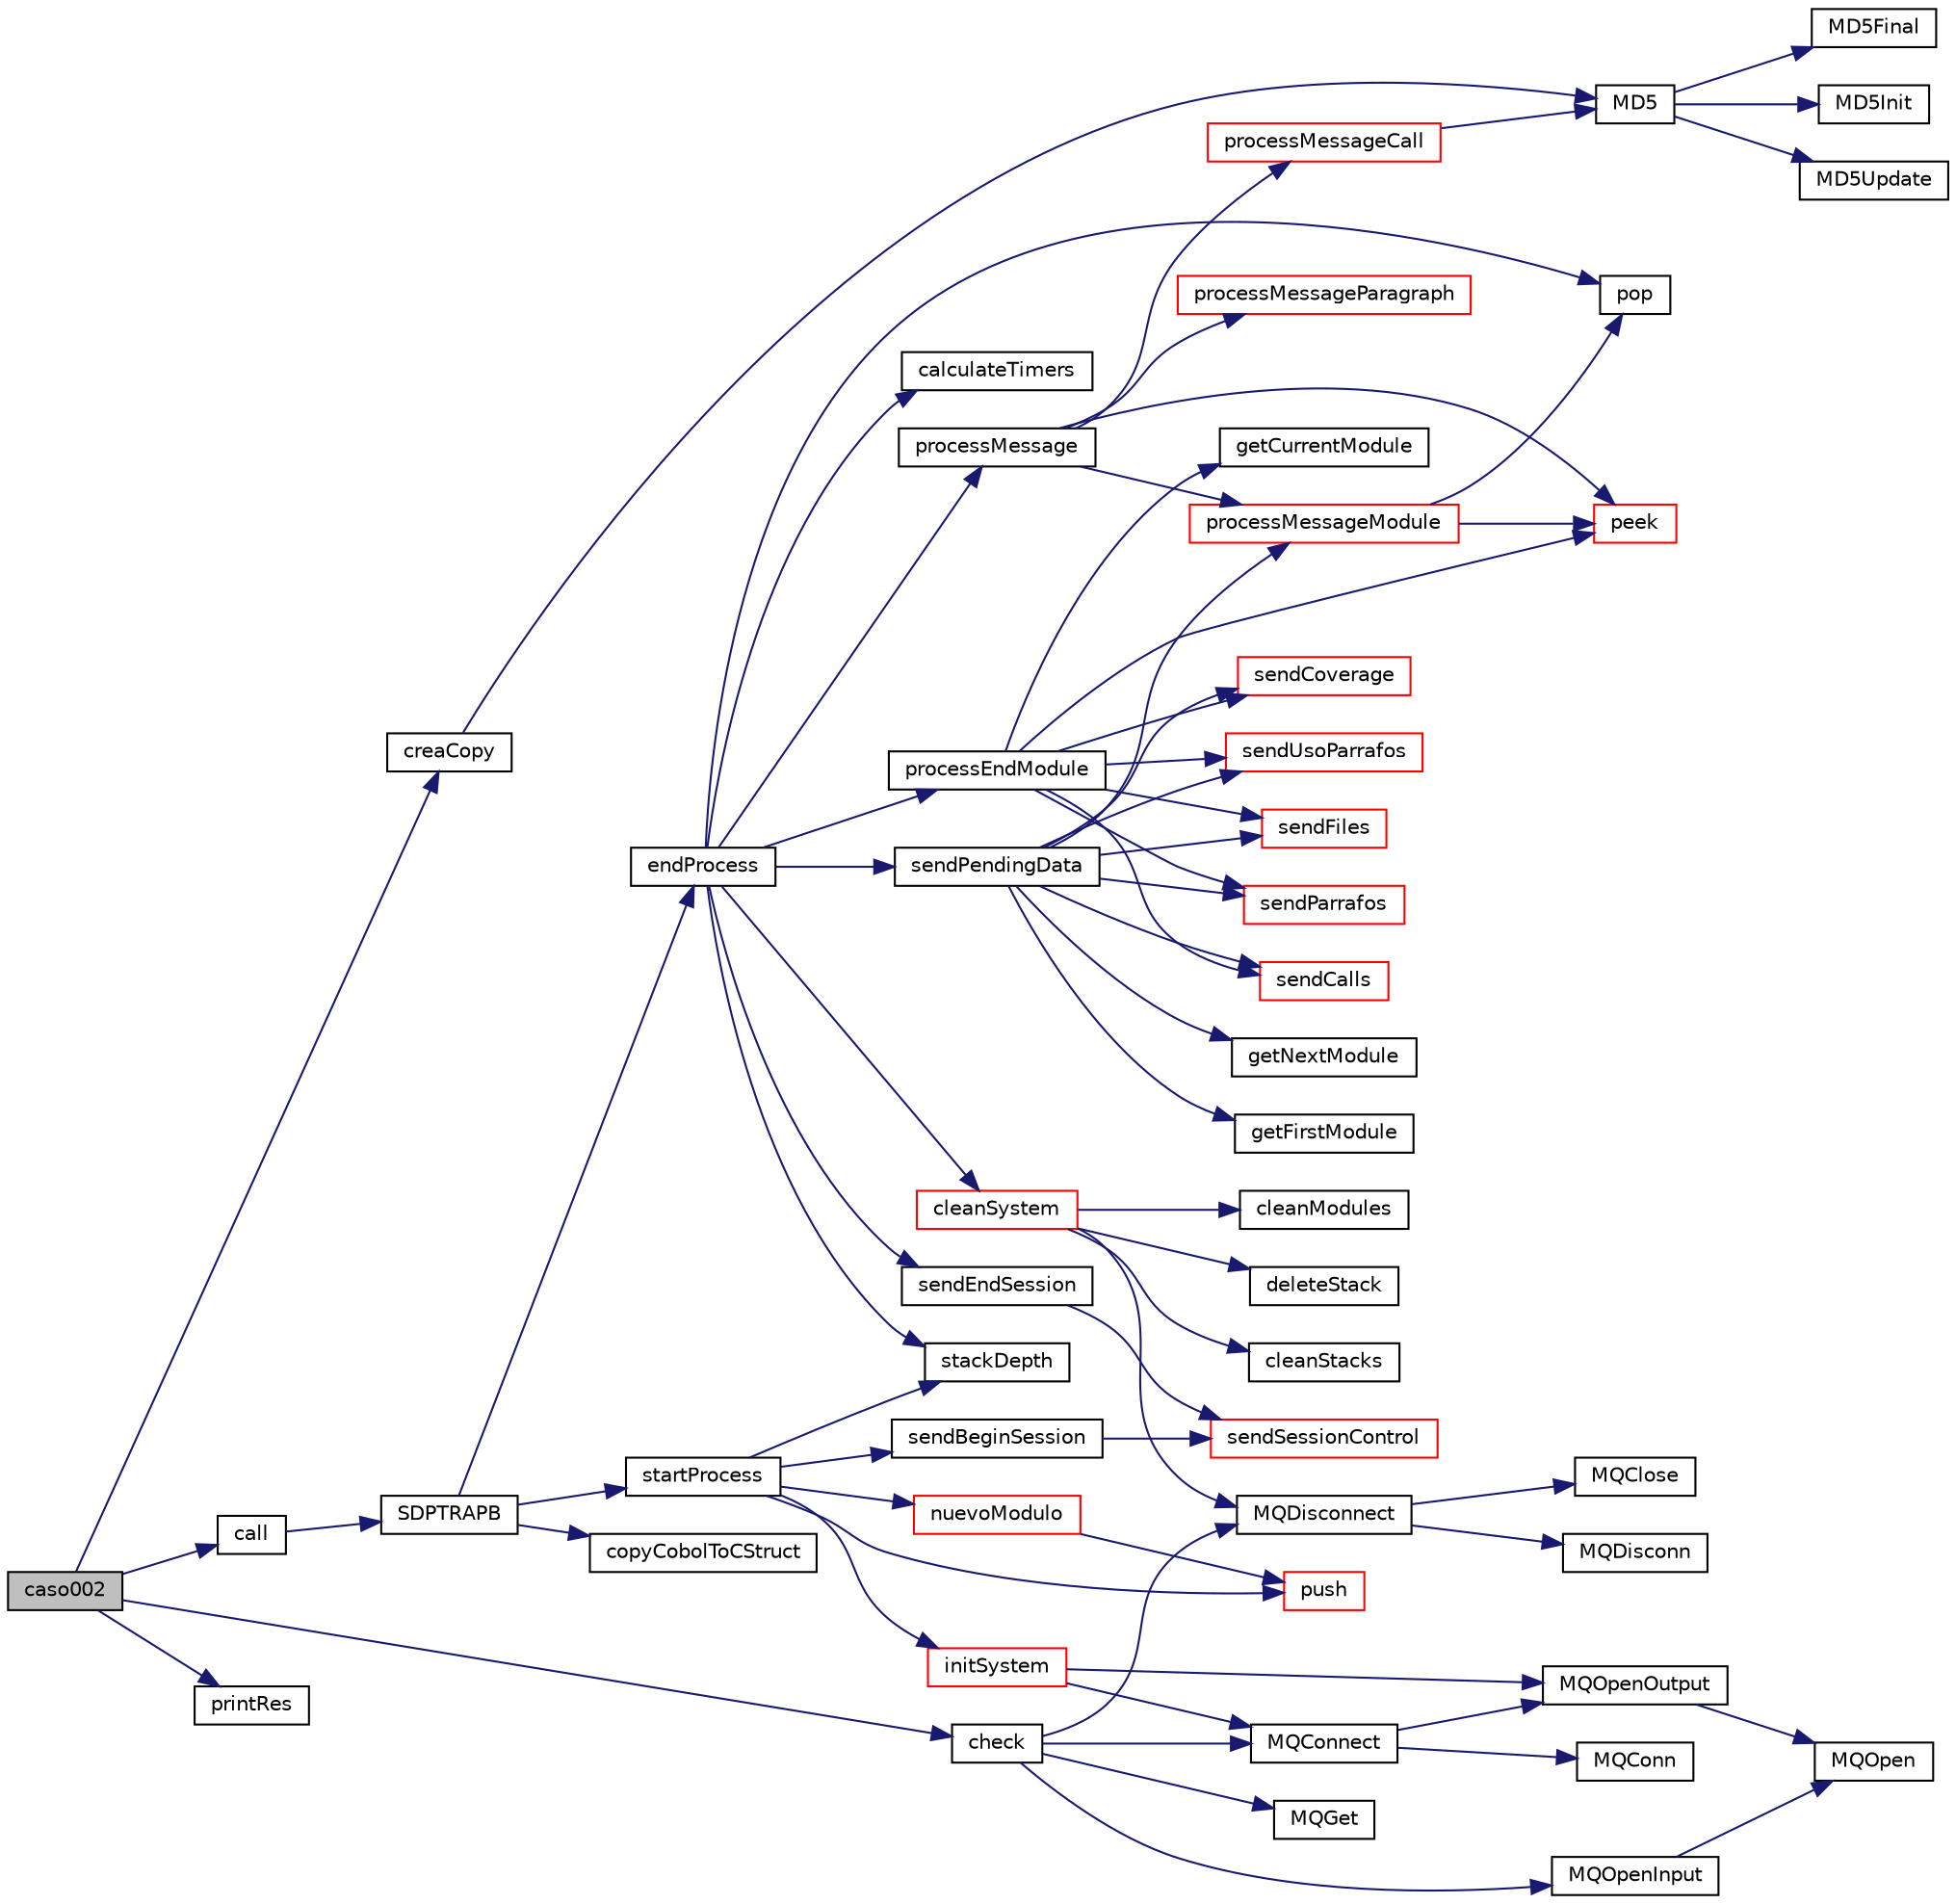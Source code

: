 digraph "caso002"
{
  edge [fontname="Helvetica",fontsize="10",labelfontname="Helvetica",labelfontsize="10"];
  node [fontname="Helvetica",fontsize="10",shape=record];
  rankdir="LR";
  Node1 [label="caso002",height=0.2,width=0.4,color="black", fillcolor="grey75", style="filled", fontcolor="black"];
  Node1 -> Node2 [color="midnightblue",fontsize="10",style="solid",fontname="Helvetica"];
  Node2 [label="creaCopy",height=0.2,width=0.4,color="black", fillcolor="white", style="filled",URL="$tst_functions_8c.html#af1c72887284ee2f2a9da6ed8fabbec93"];
  Node2 -> Node3 [color="midnightblue",fontsize="10",style="solid",fontname="Helvetica"];
  Node3 [label="MD5",height=0.2,width=0.4,color="black", fillcolor="white", style="filled",URL="$md5_8c.html#aa75a1419e565ea619428681420b59179"];
  Node3 -> Node4 [color="midnightblue",fontsize="10",style="solid",fontname="Helvetica"];
  Node4 [label="MD5Init",height=0.2,width=0.4,color="black", fillcolor="white", style="filled",URL="$md5_8c.html#acd7a26c7e6acb681ee336bfbc86e72bf"];
  Node3 -> Node5 [color="midnightblue",fontsize="10",style="solid",fontname="Helvetica"];
  Node5 [label="MD5Update",height=0.2,width=0.4,color="black", fillcolor="white", style="filled",URL="$md5_8c.html#aaa4f37af92ea5ca0e1281749421d4723"];
  Node3 -> Node6 [color="midnightblue",fontsize="10",style="solid",fontname="Helvetica"];
  Node6 [label="MD5Final",height=0.2,width=0.4,color="black", fillcolor="white", style="filled",URL="$md5_8c.html#afdf5d50df301891446e41c45eda5904d"];
  Node1 -> Node7 [color="midnightblue",fontsize="10",style="solid",fontname="Helvetica"];
  Node7 [label="call",height=0.2,width=0.4,color="black", fillcolor="white", style="filled",URL="$tst_functions_8c.html#ad404106300a4eba7630fc7a2b62dbd2e"];
  Node7 -> Node8 [color="midnightblue",fontsize="10",style="solid",fontname="Helvetica"];
  Node8 [label="SDPTRAPB",height=0.2,width=0.4,color="black", fillcolor="white", style="filled",URL="$_s_d_p_t_r_a_p_b_8c.html#ae94cd489111188c3ccda942c856494f2"];
  Node8 -> Node9 [color="midnightblue",fontsize="10",style="solid",fontname="Helvetica"];
  Node9 [label="copyCobolToCStruct",height=0.2,width=0.4,color="black", fillcolor="white", style="filled",URL="$cob2c_8c.html#a7b6a88dac211a2521b42d23d3080c09d"];
  Node8 -> Node10 [color="midnightblue",fontsize="10",style="solid",fontname="Helvetica"];
  Node10 [label="endProcess",height=0.2,width=0.4,color="black", fillcolor="white", style="filled",URL="$_s_d_p_t_r_a_p_b_8c.html#aa42745580a553732a3f221db4d209801"];
  Node10 -> Node11 [color="midnightblue",fontsize="10",style="solid",fontname="Helvetica"];
  Node11 [label="pop",height=0.2,width=0.4,color="black", fillcolor="white", style="filled",URL="$pila_8c.html#a1db44ba0ac493c74045249cbc9da35ce"];
  Node10 -> Node12 [color="midnightblue",fontsize="10",style="solid",fontname="Helvetica"];
  Node12 [label="calculateTimers",height=0.2,width=0.4,color="black", fillcolor="white", style="filled",URL="$_s_d_p_t_r_a_p_b_8c.html#a0704e6747f6e4e33d32b791e60c85953"];
  Node10 -> Node13 [color="midnightblue",fontsize="10",style="solid",fontname="Helvetica"];
  Node13 [label="processMessage",height=0.2,width=0.4,color="black", fillcolor="white", style="filled",URL="$messages_8c.html#ad9a5bcb8859dbde9b0a6029b344b68cd"];
  Node13 -> Node14 [color="midnightblue",fontsize="10",style="solid",fontname="Helvetica"];
  Node14 [label="peek",height=0.2,width=0.4,color="red", fillcolor="white", style="filled",URL="$pila_8c.html#a4cd5ead0eacae2da44d2e23a5cd2ff85"];
  Node13 -> Node15 [color="midnightblue",fontsize="10",style="solid",fontname="Helvetica"];
  Node15 [label="processMessageCall",height=0.2,width=0.4,color="red", fillcolor="white", style="filled",URL="$messages_8c.html#a5c4b5bc4bbd5b78371891b44033225b2"];
  Node15 -> Node3 [color="midnightblue",fontsize="10",style="solid",fontname="Helvetica"];
  Node13 -> Node16 [color="midnightblue",fontsize="10",style="solid",fontname="Helvetica"];
  Node16 [label="processMessageParagraph",height=0.2,width=0.4,color="red", fillcolor="white", style="filled",URL="$messages_8c.html#a01dcea3425d9a1ac856ca40e46c11e06"];
  Node13 -> Node17 [color="midnightblue",fontsize="10",style="solid",fontname="Helvetica"];
  Node17 [label="processMessageModule",height=0.2,width=0.4,color="red", fillcolor="white", style="filled",URL="$messages_8c.html#a38f5a7f119931cf2c5d80bf082d79396"];
  Node17 -> Node11 [color="midnightblue",fontsize="10",style="solid",fontname="Helvetica"];
  Node17 -> Node14 [color="midnightblue",fontsize="10",style="solid",fontname="Helvetica"];
  Node10 -> Node18 [color="midnightblue",fontsize="10",style="solid",fontname="Helvetica"];
  Node18 [label="processEndModule",height=0.2,width=0.4,color="black", fillcolor="white", style="filled",URL="$messages_8c.html#ae4bd6b37abd013f42f2ac297cc683573"];
  Node18 -> Node19 [color="midnightblue",fontsize="10",style="solid",fontname="Helvetica"];
  Node19 [label="sendParrafos",height=0.2,width=0.4,color="red", fillcolor="white", style="filled",URL="$messages_8c.html#a347af0003cb0b768fdba68788e9cde4a"];
  Node18 -> Node20 [color="midnightblue",fontsize="10",style="solid",fontname="Helvetica"];
  Node20 [label="getCurrentModule",height=0.2,width=0.4,color="black", fillcolor="white", style="filled",URL="$modulos_8c.html#af653e19b55527e3f89161ec0c18c710a"];
  Node18 -> Node21 [color="midnightblue",fontsize="10",style="solid",fontname="Helvetica"];
  Node21 [label="sendCalls",height=0.2,width=0.4,color="red", fillcolor="white", style="filled",URL="$messages_8c.html#a508bbb821e7ca1f2df8497d011d0f51a"];
  Node18 -> Node22 [color="midnightblue",fontsize="10",style="solid",fontname="Helvetica"];
  Node22 [label="sendCoverage",height=0.2,width=0.4,color="red", fillcolor="white", style="filled",URL="$messages_8c.html#a55fc859ca4230a2ec01f70112072a6c1"];
  Node18 -> Node14 [color="midnightblue",fontsize="10",style="solid",fontname="Helvetica"];
  Node18 -> Node23 [color="midnightblue",fontsize="10",style="solid",fontname="Helvetica"];
  Node23 [label="sendUsoParrafos",height=0.2,width=0.4,color="red", fillcolor="white", style="filled",URL="$messages_8c.html#a395163ce9ccd27fd0ad904ec2dfbde51"];
  Node18 -> Node24 [color="midnightblue",fontsize="10",style="solid",fontname="Helvetica"];
  Node24 [label="sendFiles",height=0.2,width=0.4,color="red", fillcolor="white", style="filled",URL="$messages_8c.html#acc51fc909744a1dba67838e37aaf8bf1"];
  Node10 -> Node25 [color="midnightblue",fontsize="10",style="solid",fontname="Helvetica"];
  Node25 [label="stackDepth",height=0.2,width=0.4,color="black", fillcolor="white", style="filled",URL="$pila_8c.html#a413fbb234d19804d9041033a716e0d75"];
  Node10 -> Node26 [color="midnightblue",fontsize="10",style="solid",fontname="Helvetica"];
  Node26 [label="sendPendingData",height=0.2,width=0.4,color="black", fillcolor="white", style="filled",URL="$messages_8c.html#ad2e875f26a55b957c63137be3e719471"];
  Node26 -> Node27 [color="midnightblue",fontsize="10",style="solid",fontname="Helvetica"];
  Node27 [label="getFirstModule",height=0.2,width=0.4,color="black", fillcolor="white", style="filled",URL="$modulos_8c.html#a0085fb1e078dbb75094358fb3fa9e9cc"];
  Node26 -> Node19 [color="midnightblue",fontsize="10",style="solid",fontname="Helvetica"];
  Node26 -> Node21 [color="midnightblue",fontsize="10",style="solid",fontname="Helvetica"];
  Node26 -> Node22 [color="midnightblue",fontsize="10",style="solid",fontname="Helvetica"];
  Node26 -> Node23 [color="midnightblue",fontsize="10",style="solid",fontname="Helvetica"];
  Node26 -> Node24 [color="midnightblue",fontsize="10",style="solid",fontname="Helvetica"];
  Node26 -> Node17 [color="midnightblue",fontsize="10",style="solid",fontname="Helvetica"];
  Node26 -> Node28 [color="midnightblue",fontsize="10",style="solid",fontname="Helvetica"];
  Node28 [label="getNextModule",height=0.2,width=0.4,color="black", fillcolor="white", style="filled",URL="$modulos_8c.html#a19078a69464f53360640e46c1a6fe0a7"];
  Node10 -> Node29 [color="midnightblue",fontsize="10",style="solid",fontname="Helvetica"];
  Node29 [label="sendEndSession",height=0.2,width=0.4,color="black", fillcolor="white", style="filled",URL="$messages_8c.html#a69751ad443f5cbed4e252627ee7421d2"];
  Node29 -> Node30 [color="midnightblue",fontsize="10",style="solid",fontname="Helvetica"];
  Node30 [label="sendSessionControl",height=0.2,width=0.4,color="red", fillcolor="white", style="filled",URL="$messages_8c.html#a5df4323dd9c81e9569ef158babd0c59f"];
  Node10 -> Node31 [color="midnightblue",fontsize="10",style="solid",fontname="Helvetica"];
  Node31 [label="cleanSystem",height=0.2,width=0.4,color="red", fillcolor="white", style="filled",URL="$_s_d_p_t_r_a_p_b_8c.html#a791a48c81cdf8f968eb6e0282729ff14"];
  Node31 -> Node32 [color="midnightblue",fontsize="10",style="solid",fontname="Helvetica"];
  Node32 [label="MQDisconnect",height=0.2,width=0.4,color="black", fillcolor="white", style="filled",URL="$amqsdp_8c.html#a4cf1ee13ff615962a3d86fcb8cfa57f5"];
  Node32 -> Node33 [color="midnightblue",fontsize="10",style="solid",fontname="Helvetica"];
  Node33 [label="MQClose",height=0.2,width=0.4,color="black", fillcolor="white", style="filled",URL="$amqsdp_8c.html#ae93fe1e642e758fbbe9c892ab8033aa4"];
  Node32 -> Node34 [color="midnightblue",fontsize="10",style="solid",fontname="Helvetica"];
  Node34 [label="MQDisconn",height=0.2,width=0.4,color="black", fillcolor="white", style="filled",URL="$amqsdp_8c.html#acc12f0f1458385b0f5c5a6234f817205"];
  Node31 -> Node35 [color="midnightblue",fontsize="10",style="solid",fontname="Helvetica"];
  Node35 [label="deleteStack",height=0.2,width=0.4,color="black", fillcolor="white", style="filled",URL="$pila_8c.html#aa849c8d27b733322a37846b4dafd9711"];
  Node31 -> Node36 [color="midnightblue",fontsize="10",style="solid",fontname="Helvetica"];
  Node36 [label="cleanStacks",height=0.2,width=0.4,color="black", fillcolor="white", style="filled",URL="$pila_8c.html#af178218c456015849c1a499412fbfbd1"];
  Node31 -> Node37 [color="midnightblue",fontsize="10",style="solid",fontname="Helvetica"];
  Node37 [label="cleanModules",height=0.2,width=0.4,color="black", fillcolor="white", style="filled",URL="$modulos_8c.html#adea9f669293aa4c6f827ff74d736fed0"];
  Node8 -> Node38 [color="midnightblue",fontsize="10",style="solid",fontname="Helvetica"];
  Node38 [label="startProcess",height=0.2,width=0.4,color="black", fillcolor="white", style="filled",URL="$_s_d_p_t_r_a_p_b_8c.html#ad67bdaaddcfa1424dad31c0b8187f829"];
  Node38 -> Node39 [color="midnightblue",fontsize="10",style="solid",fontname="Helvetica"];
  Node39 [label="initSystem",height=0.2,width=0.4,color="red", fillcolor="white", style="filled",URL="$_s_d_p_t_r_a_p_b_8c.html#ad714df92d7ba0d4f11a8de881029449f"];
  Node39 -> Node40 [color="midnightblue",fontsize="10",style="solid",fontname="Helvetica"];
  Node40 [label="MQConnect",height=0.2,width=0.4,color="black", fillcolor="white", style="filled",URL="$amqsdp_8c.html#a6a6249b42450b376958cc3f668c44fdb"];
  Node40 -> Node41 [color="midnightblue",fontsize="10",style="solid",fontname="Helvetica"];
  Node41 [label="MQConn",height=0.2,width=0.4,color="black", fillcolor="white", style="filled",URL="$amqsdp_8c.html#ab689e2ba6771a5113551222f6189c137"];
  Node40 -> Node42 [color="midnightblue",fontsize="10",style="solid",fontname="Helvetica"];
  Node42 [label="MQOpenOutput",height=0.2,width=0.4,color="black", fillcolor="white", style="filled",URL="$amqsdp_8c.html#a3fea393a72c9440cf4210ec0634d91b2"];
  Node42 -> Node43 [color="midnightblue",fontsize="10",style="solid",fontname="Helvetica"];
  Node43 [label="MQOpen",height=0.2,width=0.4,color="black", fillcolor="white", style="filled",URL="$amqsdp_8c.html#a196cb274ac9c69cbe5daf9371668025c"];
  Node39 -> Node42 [color="midnightblue",fontsize="10",style="solid",fontname="Helvetica"];
  Node38 -> Node44 [color="midnightblue",fontsize="10",style="solid",fontname="Helvetica"];
  Node44 [label="nuevoModulo",height=0.2,width=0.4,color="red", fillcolor="white", style="filled",URL="$_s_d_p_t_r_a_p_b_8c.html#a004616c530a9e96c121bf5aa81198eab"];
  Node44 -> Node45 [color="midnightblue",fontsize="10",style="solid",fontname="Helvetica"];
  Node45 [label="push",height=0.2,width=0.4,color="red", fillcolor="white", style="filled",URL="$pila_8c.html#a2d5d0b13ff0627defd07ec3fbe614b58"];
  Node38 -> Node25 [color="midnightblue",fontsize="10",style="solid",fontname="Helvetica"];
  Node38 -> Node46 [color="midnightblue",fontsize="10",style="solid",fontname="Helvetica"];
  Node46 [label="sendBeginSession",height=0.2,width=0.4,color="black", fillcolor="white", style="filled",URL="$messages_8c.html#a63282a78d8b8929683dd046c35f09fd8"];
  Node46 -> Node30 [color="midnightblue",fontsize="10",style="solid",fontname="Helvetica"];
  Node38 -> Node45 [color="midnightblue",fontsize="10",style="solid",fontname="Helvetica"];
  Node1 -> Node47 [color="midnightblue",fontsize="10",style="solid",fontname="Helvetica"];
  Node47 [label="check",height=0.2,width=0.4,color="black", fillcolor="white", style="filled",URL="$tst_functions_8c.html#aa7df4db433c3730c0672bbb27b9c6adc"];
  Node47 -> Node40 [color="midnightblue",fontsize="10",style="solid",fontname="Helvetica"];
  Node47 -> Node48 [color="midnightblue",fontsize="10",style="solid",fontname="Helvetica"];
  Node48 [label="MQOpenInput",height=0.2,width=0.4,color="black", fillcolor="white", style="filled",URL="$amqsdp_8c.html#ace216d31cea6ba0b0e5336b2517ed2a5"];
  Node48 -> Node43 [color="midnightblue",fontsize="10",style="solid",fontname="Helvetica"];
  Node47 -> Node49 [color="midnightblue",fontsize="10",style="solid",fontname="Helvetica"];
  Node49 [label="MQGet",height=0.2,width=0.4,color="black", fillcolor="white", style="filled",URL="$amqsdp_8c.html#a5be1500f1c7b8b6afef1605c438017ef"];
  Node47 -> Node32 [color="midnightblue",fontsize="10",style="solid",fontname="Helvetica"];
  Node1 -> Node50 [color="midnightblue",fontsize="10",style="solid",fontname="Helvetica"];
  Node50 [label="printRes",height=0.2,width=0.4,color="black", fillcolor="white", style="filled",URL="$tst_s_d_p_t_r_a_p_b_8c.html#ab169a1898cea99a17d38c5db2beb43eb"];
}
